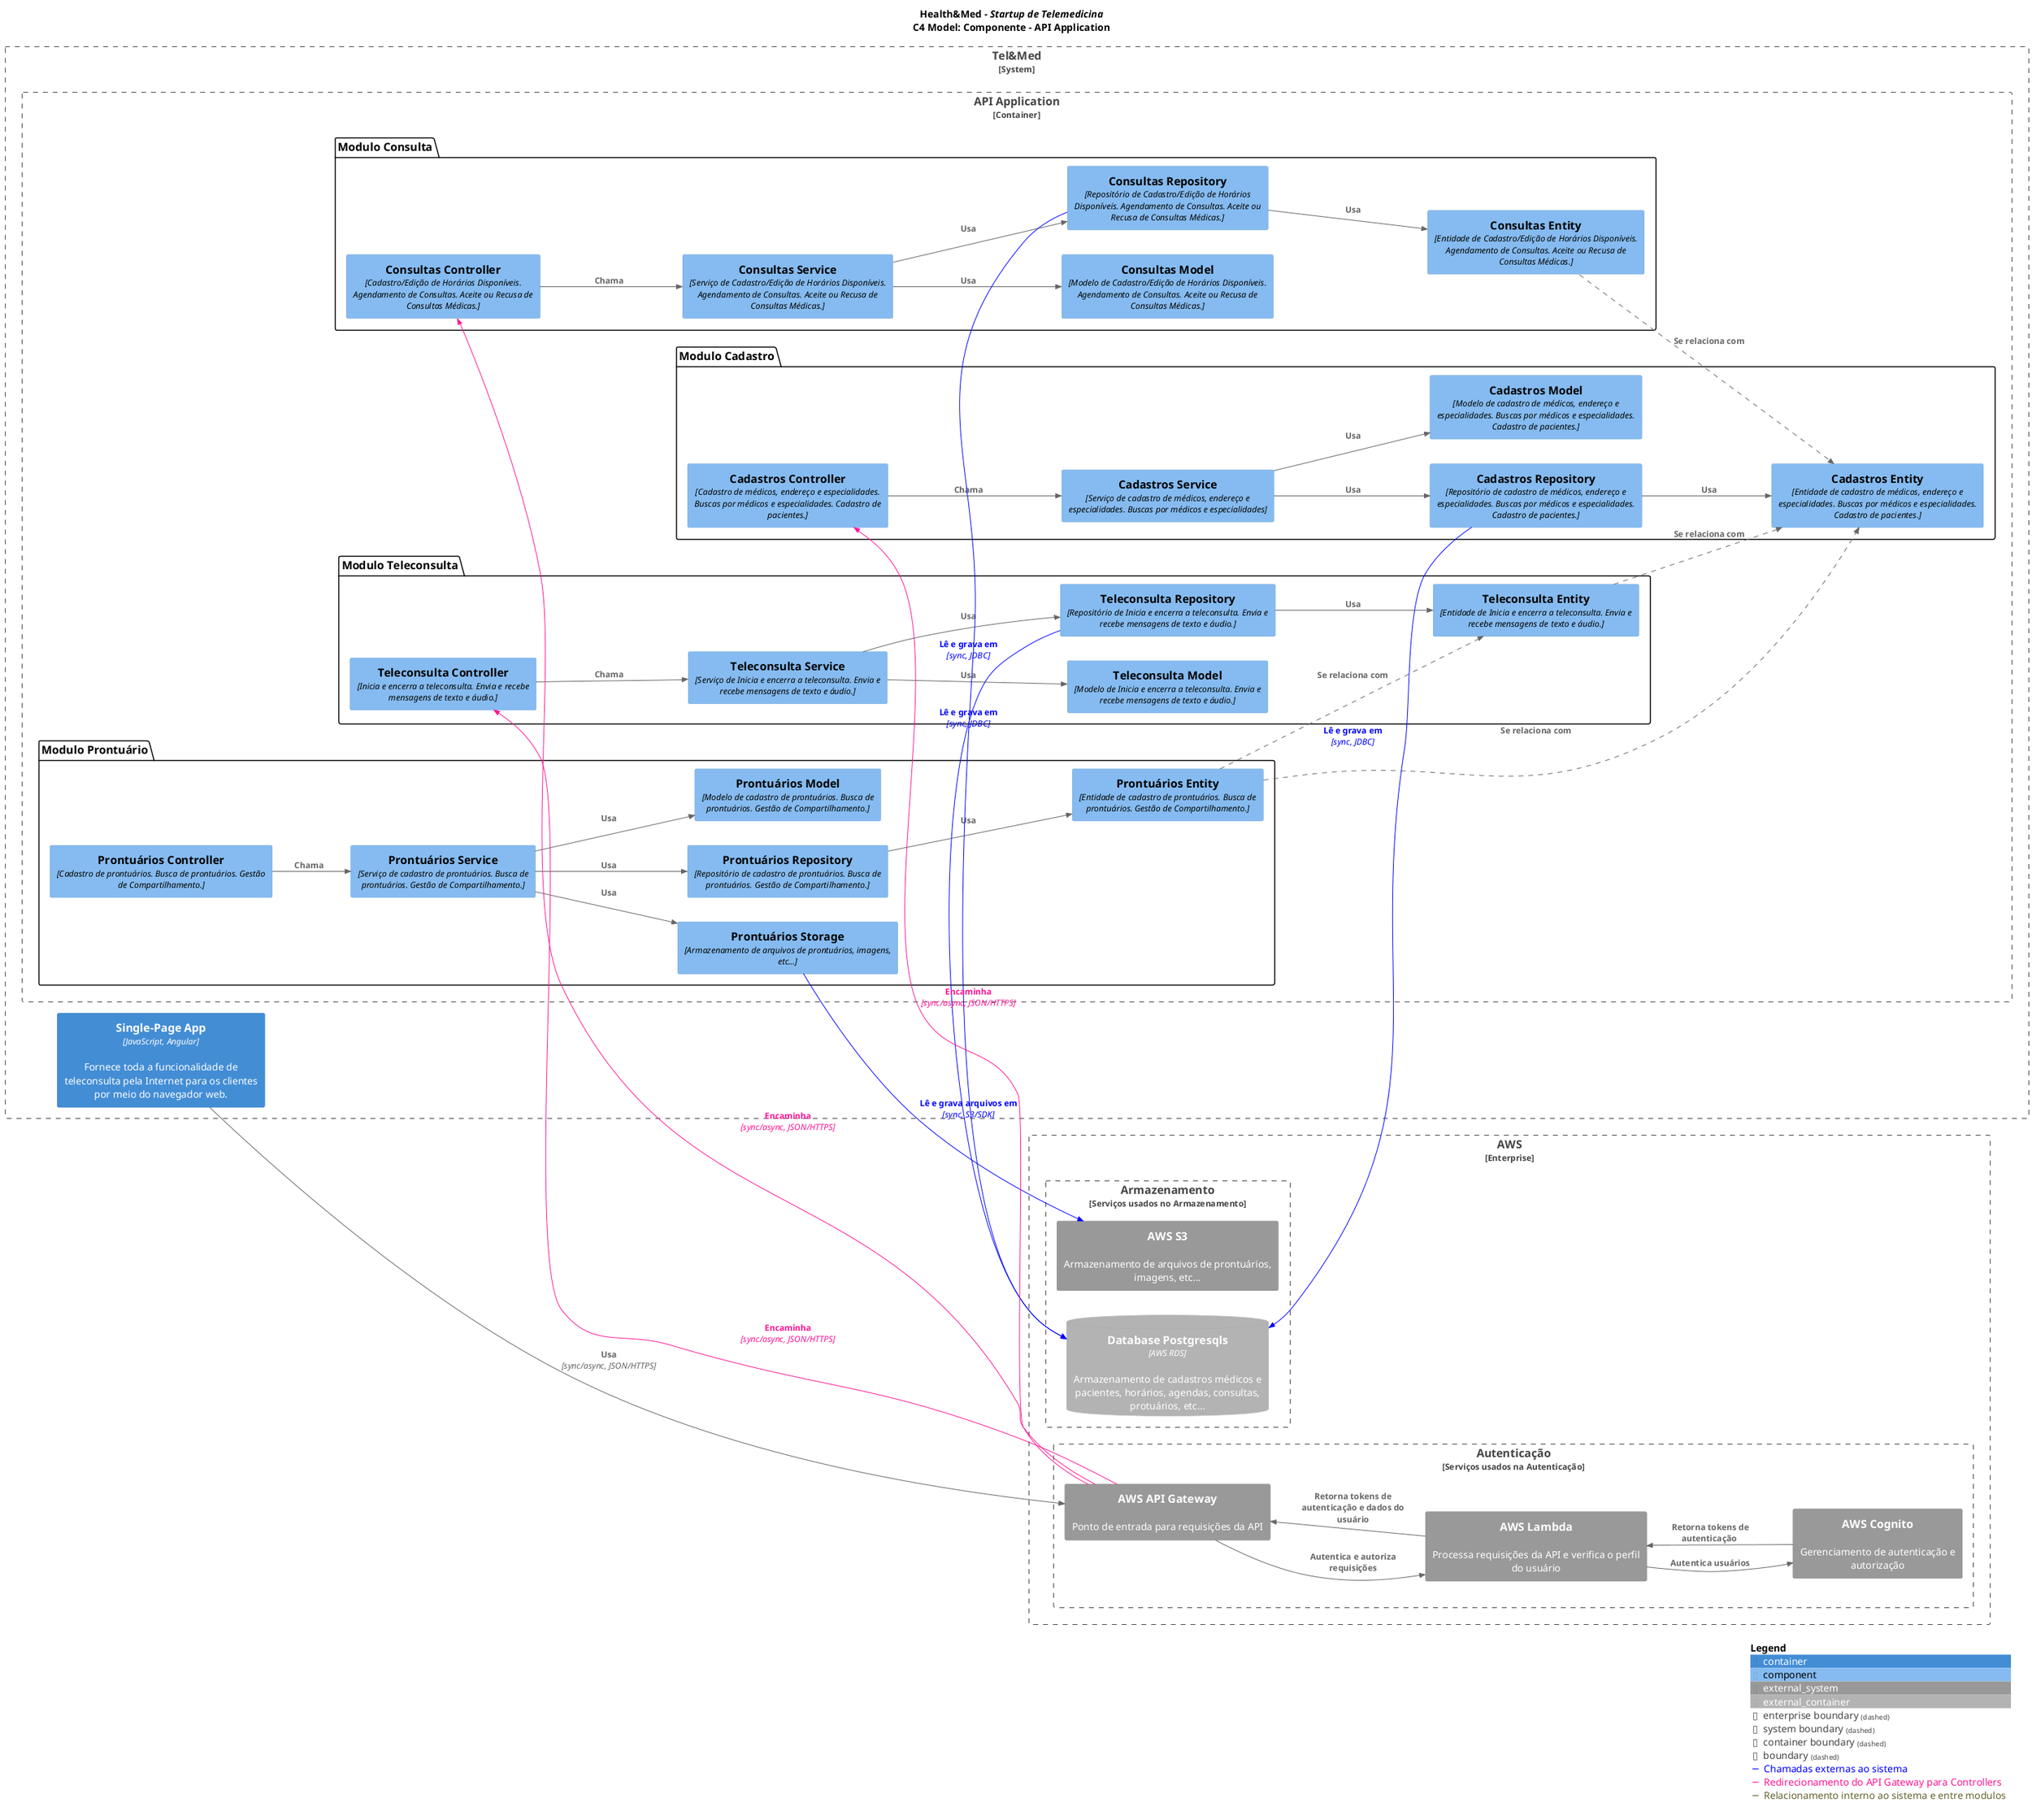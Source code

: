 @startuml C4_Context

!include <C4/C4_Component>

skinparam wrapWidth 300
LAYOUT_LANDSCAPE()

AddRelTag("linksOutPuts", $textColor=blue, $lineColor="blue",$legendText="Chamadas externas ao sistema")
AddRelTag("linksApiToControllers", $textColor=DeepPink, $lineColor="DeepPink",$legendText="Redirecionamento do API Gateway para Controllers")
AddRelTag("linksRelInternDashed", $lineStyle=DashedLine(), $legendText="Relacionamento interno ao sistema e entre modulos")

title
<b>Health&Med</b> - <i>Startup de Telemedicina</i>
C4 Model: Componente - API Application
end title

    
System_Boundary(telemed, "Tel&Med", "Telemedicina") {
    Container(spa, "Single-Page App", "JavaScript, Angular", "Fornece toda a funcionalidade de teleconsulta pela Internet para os clientes por meio do navegador web.")
    
    Container_Boundary(backend_api, "API Application") {

        Component(moduloCadastro,"Modulo Cadastro", $baseShape="package") {
            Component(cadastrosController, "Cadastros Controller", "Cadastro de médicos, endereço e especialidades. Buscas por médicos e especialidades. Cadastro de pacientes.")
            Component(cadastrosService, "Cadastros Service", "Serviço de cadastro de médicos, endereço e especialidades. Buscas por médicos e especialidades")
            Component(cadastrosModel, "Cadastros Model", "Modelo de cadastro de médicos, endereço e especialidades. Buscas por médicos e especialidades. Cadastro de pacientes.")
            Component(cadastrosRepository, "Cadastros Repository", "Repositório de cadastro de médicos, endereço e especialidades. Buscas por médicos e especialidades. Cadastro de pacientes.")
            Component(cadastrosEntity, "Cadastros Entity", "Entidade de cadastro de médicos, endereço e especialidades. Buscas por médicos e especialidades. Cadastro de pacientes.")
            Rel(cadastrosController, cadastrosService, "Chama")
            Rel(cadastrosService, cadastrosModel, "Usa")
            Rel(cadastrosService, cadastrosRepository, "Usa")
            Rel(cadastrosRepository, cadastrosEntity, "Usa")
        }

        Component(moduloConsulta,"Modulo Consulta", $baseShape="package") {
            Component(consultasController, "Consultas Controller", "Cadastro/Edição de Horários Disponíveis. Agendamento de Consultas. Aceite ou Recusa de Consultas Médicas.")
            Component(consultasService, "Consultas Service", "Serviço de Cadastro/Edição de Horários Disponíveis. Agendamento de Consultas. Aceite ou Recusa de Consultas Médicas.")
            Component(consultasModel, "Consultas Model", "Modelo de Cadastro/Edição de Horários Disponíveis. Agendamento de Consultas. Aceite ou Recusa de Consultas Médicas.")
            Component(consultasRepository, "Consultas Repository", "Repositório de Cadastro/Edição de Horários Disponíveis. Agendamento de Consultas. Aceite ou Recusa de Consultas Médicas.")
            Component(consultasEntity, "Consultas Entity", "Entidade de Cadastro/Edição de Horários Disponíveis. Agendamento de Consultas. Aceite ou Recusa de Consultas Médicas.")
            Rel(consultasController, consultasService, "Chama")
            Rel(consultasService, consultasModel, "Usa")
            Rel(consultasService, consultasRepository, "Usa")
            Rel(consultasRepository, consultasEntity, "Usa")
            Rel(consultasEntity, cadastrosEntity, "Se relaciona com", $tags="linksRelInternDashed")
        }

        Component(moduloTeleconsulta,"Modulo Teleconsulta", $baseShape="package") {
            Component(teleconsultaController, "Teleconsulta Controller", "Inicia e encerra a teleconsulta. Envia e recebe mensagens de texto e áudio.")
            Component(teleconsultaService, "Teleconsulta Service", "Serviço de Inicia e encerra a teleconsulta. Envia e recebe mensagens de texto e áudio.")
            Component(teleconsultaModel, "Teleconsulta Model", "Modelo de Inicia e encerra a teleconsulta. Envia e recebe mensagens de texto e áudio.")
            Component(teleconsultaRepository, "Teleconsulta Repository", "Repositório de Inicia e encerra a teleconsulta. Envia e recebe mensagens de texto e áudio.")
            Component(teleconsultaEntity, "Teleconsulta Entity", "Entidade de Inicia e encerra a teleconsulta. Envia e recebe mensagens de texto e áudio.")
            Rel(teleconsultaController, teleconsultaService, "Chama")
            Rel(teleconsultaService, teleconsultaModel, "Usa")
            Rel(teleconsultaService, teleconsultaRepository, "Usa")
            Rel(teleconsultaRepository, teleconsultaEntity, "Usa")
            Rel(teleconsultaEntity, cadastrosEntity, "Se relaciona com", $tags="linksRelInternDashed")
        }

        Component(moduloProntuarios,"Modulo Prontuário", $baseShape="package") {
            Component(prontuariosController, "Prontuários Controller", "Cadastro de prontuários. Busca de prontuários. Gestão de Compartilhamento.")
            Component(prontuariosService, "Prontuários Service", "Serviço de cadastro de prontuários. Busca de prontuários. Gestão de Compartilhamento.")
            Component(prontuariosModel, "Prontuários Model", "Modelo de cadastro de prontuários. Busca de prontuários. Gestão de Compartilhamento.")
            Component(prontuariosRepository, "Prontuários Repository", "Repositório de cadastro de prontuários. Busca de prontuários. Gestão de Compartilhamento.")
            Component(prontuariosEntity, "Prontuários Entity", "Entidade de cadastro de prontuários. Busca de prontuários. Gestão de Compartilhamento.")
            Component(prontuariosStorage, "Prontuários Storage", "Armazenamento de arquivos de prontuários, imagens, etc...")
            Rel(prontuariosController, prontuariosService, "Chama")
            Rel(prontuariosService, prontuariosModel, "Usa")
            Rel(prontuariosService, prontuariosRepository, "Usa")
            Rel(prontuariosRepository, prontuariosEntity, "Usa")
            Rel(prontuariosService, prontuariosStorage, "Usa")
            Rel(prontuariosEntity, cadastrosEntity, "Se relaciona com", $tags="linksRelInternDashed")
            Rel(prontuariosEntity, teleconsultaEntity, "Se relaciona com", $tags="linksRelInternDashed")
        }

    }
    
}


Enterprise_Boundary(aws, "AWS", "Amazon Web Services") {
    Boundary(authentication, "Autenticação", "Serviços usados na Autenticação") {
        System_Ext(apiGateway, "AWS API Gateway", "Ponto de entrada para requisições da API")
        System_Ext(cognito, "AWS Cognito", "Gerenciamento de autenticação e autorização")
        System_Ext(lambda, "AWS Lambda", "Processa requisições da API e verifica o perfil do usuário")

        Rel(apiGateway, lambda, "Autentica e autoriza requisições")
        Rel_Back(apiGateway, lambda, "Retorna tokens de autenticação e dados do usuário")
        Rel(lambda, cognito, " Autentica usuários")
        Rel_Back(lambda, cognito, " Retorna tokens de autenticação")
    }

    Boundary(storage, "Armazenamento", "Serviços usados no Armazenamento") {
        System_Ext(s3, "AWS S3", "Armazenamento de arquivos de prontuários, imagens, etc...")
        ContainerDb_Ext(database, "Database Postgresqls","AWS RDS", "Armazenamento de cadastros médicos e pacientes, horários, agendas, consultas, protuários, etc...")
    }
}

Rel(spa, apiGateway, "Usa", "sync/async, JSON/HTTPS")

Rel(prontuariosStorage, s3, "Lê e grava arquivos em", "sync, S3/SDK", $tags="linksOutPuts")


Rel(cadastrosRepository, database, "Lê e grava em", "sync, JDBC", $tags="linksOutPuts")
Rel(consultasRepository, database, "Lê e grava em", "sync, JDBC", $tags="linksOutPuts")
Rel(teleconsultaRepository, database, "Lê e grava em", "sync, JDBC", $tags="linksOutPuts")

Rel(apiGateway, cadastrosController, "Encaminha", "sync/async, JSON/HTTPS", $tags="linksApiToControllers")
Rel(apiGateway, consultasController, "Encaminha", "sync/async, JSON/HTTPS", $tags="linksApiToControllers")
Rel(apiGateway, teleconsultaController, "Encaminha", "sync/async, JSON/HTTPS", $tags="linksApiToControllers")






SHOW_LEGEND()

@enduml